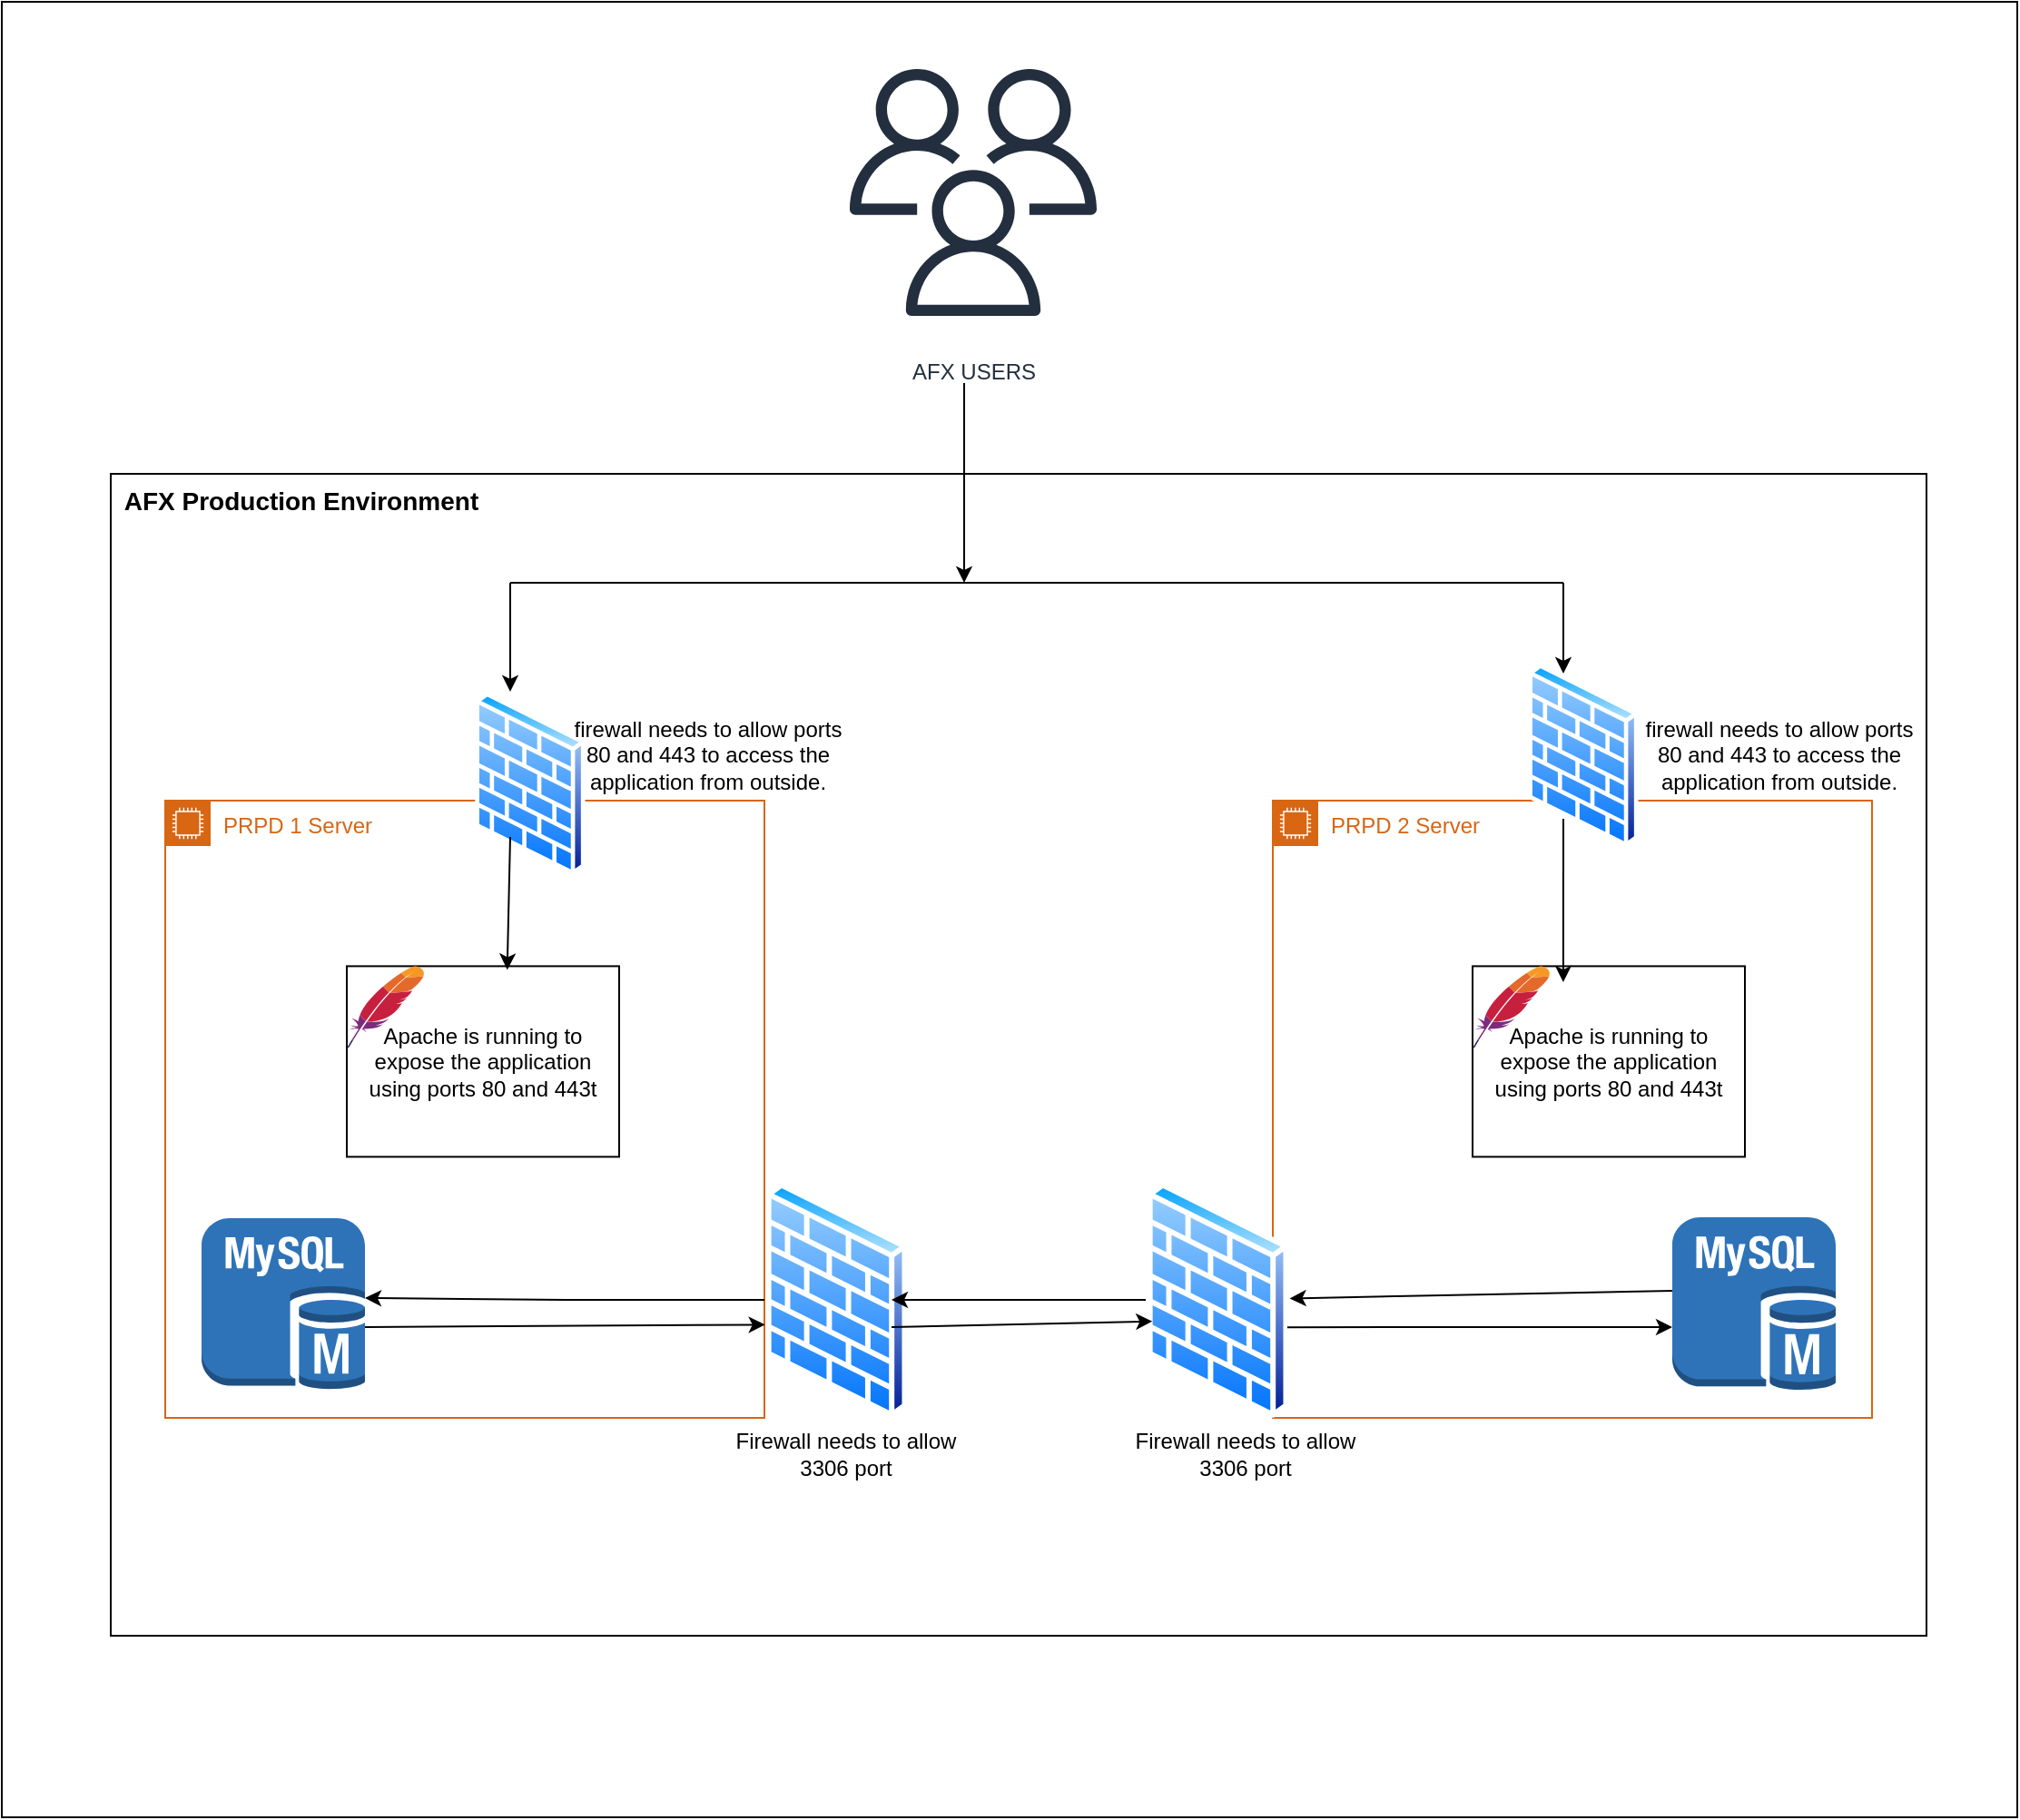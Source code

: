 <mxfile version="24.7.14">
  <diagram name="Page-1" id="GmY5U8yy-P_f_rLQDMQf">
    <mxGraphModel dx="1588" dy="892" grid="1" gridSize="10" guides="1" tooltips="1" connect="1" arrows="1" fold="1" page="1" pageScale="1" pageWidth="850" pageHeight="1100" math="0" shadow="0">
      <root>
        <mxCell id="0" />
        <mxCell id="1" parent="0" />
        <mxCell id="xsujtY2_DvGvpz-2QIMJ-5" value="" style="rounded=0;whiteSpace=wrap;html=1;" vertex="1" parent="1">
          <mxGeometry x="40" y="40" width="1110" height="1000" as="geometry" />
        </mxCell>
        <mxCell id="xsujtY2_DvGvpz-2QIMJ-6" value="" style="rounded=0;whiteSpace=wrap;html=1;" vertex="1" parent="1">
          <mxGeometry x="100" y="300" width="1000" height="640" as="geometry" />
        </mxCell>
        <mxCell id="xsujtY2_DvGvpz-2QIMJ-7" value="PRPD 1 Server" style="points=[[0,0],[0.25,0],[0.5,0],[0.75,0],[1,0],[1,0.25],[1,0.5],[1,0.75],[1,1],[0.75,1],[0.5,1],[0.25,1],[0,1],[0,0.75],[0,0.5],[0,0.25]];outlineConnect=0;gradientColor=none;html=1;whiteSpace=wrap;fontSize=12;fontStyle=0;container=1;pointerEvents=0;collapsible=0;recursiveResize=0;shape=mxgraph.aws4.group;grIcon=mxgraph.aws4.group_ec2_instance_contents;strokeColor=#D86613;fillColor=none;verticalAlign=top;align=left;spacingLeft=30;fontColor=#D86613;dashed=0;" vertex="1" parent="1">
          <mxGeometry x="130" y="480" width="330" height="340" as="geometry" />
        </mxCell>
        <mxCell id="xsujtY2_DvGvpz-2QIMJ-9" value="" style="outlineConnect=0;dashed=0;verticalLabelPosition=bottom;verticalAlign=top;align=center;html=1;shape=mxgraph.aws3.mysql_db_instance;fillColor=#2E73B8;gradientColor=none;" vertex="1" parent="xsujtY2_DvGvpz-2QIMJ-7">
          <mxGeometry x="20" y="230" width="90" height="94.5" as="geometry" />
        </mxCell>
        <mxCell id="xsujtY2_DvGvpz-2QIMJ-22" value="" style="endArrow=classic;html=1;rounded=0;entryX=1.001;entryY=0.849;entryDx=0;entryDy=0;entryPerimeter=0;" edge="1" parent="xsujtY2_DvGvpz-2QIMJ-7" target="xsujtY2_DvGvpz-2QIMJ-7">
          <mxGeometry width="50" height="50" relative="1" as="geometry">
            <mxPoint x="110" y="290" as="sourcePoint" />
            <mxPoint x="160" y="240" as="targetPoint" />
          </mxGeometry>
        </mxCell>
        <mxCell id="xsujtY2_DvGvpz-2QIMJ-25" value="Apache is running to expose the application using ports 80 and 443t" style="rounded=0;whiteSpace=wrap;html=1;" vertex="1" parent="xsujtY2_DvGvpz-2QIMJ-7">
          <mxGeometry x="100" y="91.2" width="150" height="105" as="geometry" />
        </mxCell>
        <mxCell id="xsujtY2_DvGvpz-2QIMJ-27" value="" style="dashed=0;outlineConnect=0;html=1;align=center;labelPosition=center;verticalLabelPosition=bottom;verticalAlign=top;shape=mxgraph.weblogos.apache" vertex="1" parent="xsujtY2_DvGvpz-2QIMJ-7">
          <mxGeometry x="100" y="91.2" width="42.6" height="45.2" as="geometry" />
        </mxCell>
        <mxCell id="xsujtY2_DvGvpz-2QIMJ-8" value="PRPD 2 Server" style="points=[[0,0],[0.25,0],[0.5,0],[0.75,0],[1,0],[1,0.25],[1,0.5],[1,0.75],[1,1],[0.75,1],[0.5,1],[0.25,1],[0,1],[0,0.75],[0,0.5],[0,0.25]];outlineConnect=0;gradientColor=none;html=1;whiteSpace=wrap;fontSize=12;fontStyle=0;container=1;pointerEvents=0;collapsible=0;recursiveResize=0;shape=mxgraph.aws4.group;grIcon=mxgraph.aws4.group_ec2_instance_contents;strokeColor=#D86613;fillColor=none;verticalAlign=top;align=left;spacingLeft=30;fontColor=#D86613;dashed=0;" vertex="1" parent="1">
          <mxGeometry x="740" y="480" width="330" height="340" as="geometry" />
        </mxCell>
        <mxCell id="xsujtY2_DvGvpz-2QIMJ-10" value="" style="outlineConnect=0;dashed=0;verticalLabelPosition=bottom;verticalAlign=top;align=center;html=1;shape=mxgraph.aws3.mysql_db_instance;fillColor=#2E73B8;gradientColor=none;" vertex="1" parent="xsujtY2_DvGvpz-2QIMJ-8">
          <mxGeometry x="220" y="229.5" width="90" height="95.5" as="geometry" />
        </mxCell>
        <mxCell id="xsujtY2_DvGvpz-2QIMJ-16" value="" style="endArrow=classic;html=1;rounded=0;" edge="1" parent="xsujtY2_DvGvpz-2QIMJ-8" target="xsujtY2_DvGvpz-2QIMJ-14">
          <mxGeometry width="50" height="50" relative="1" as="geometry">
            <mxPoint x="220" y="270" as="sourcePoint" />
            <mxPoint x="270" y="220" as="targetPoint" />
          </mxGeometry>
        </mxCell>
        <mxCell id="xsujtY2_DvGvpz-2QIMJ-12" value="" style="image;aspect=fixed;perimeter=ellipsePerimeter;html=1;align=center;shadow=0;dashed=0;spacingTop=3;image=img/lib/active_directory/firewall.svg;" vertex="1" parent="1">
          <mxGeometry x="460" y="690" width="79.3" height="130" as="geometry" />
        </mxCell>
        <mxCell id="xsujtY2_DvGvpz-2QIMJ-13" value="Firewall needs to allow 3306 port" style="text;html=1;align=center;verticalAlign=middle;whiteSpace=wrap;rounded=0;" vertex="1" parent="1">
          <mxGeometry x="430" y="820" width="150" height="40" as="geometry" />
        </mxCell>
        <mxCell id="xsujtY2_DvGvpz-2QIMJ-14" value="" style="image;aspect=fixed;perimeter=ellipsePerimeter;html=1;align=center;shadow=0;dashed=0;spacingTop=3;image=img/lib/active_directory/firewall.svg;" vertex="1" parent="1">
          <mxGeometry x="670" y="690" width="79.3" height="130" as="geometry" />
        </mxCell>
        <mxCell id="xsujtY2_DvGvpz-2QIMJ-15" value="Firewall needs to allow 3306 port" style="text;html=1;align=center;verticalAlign=middle;whiteSpace=wrap;rounded=0;" vertex="1" parent="1">
          <mxGeometry x="650" y="820" width="150" height="40" as="geometry" />
        </mxCell>
        <mxCell id="xsujtY2_DvGvpz-2QIMJ-18" style="edgeStyle=orthogonalEdgeStyle;rounded=0;orthogonalLoop=1;jettySize=auto;html=1;" edge="1" parent="1" source="xsujtY2_DvGvpz-2QIMJ-14">
          <mxGeometry relative="1" as="geometry">
            <mxPoint x="530" y="755" as="targetPoint" />
          </mxGeometry>
        </mxCell>
        <mxCell id="xsujtY2_DvGvpz-2QIMJ-20" style="edgeStyle=orthogonalEdgeStyle;rounded=0;orthogonalLoop=1;jettySize=auto;html=1;" edge="1" parent="1" source="xsujtY2_DvGvpz-2QIMJ-12">
          <mxGeometry relative="1" as="geometry">
            <mxPoint x="240" y="754" as="targetPoint" />
          </mxGeometry>
        </mxCell>
        <mxCell id="xsujtY2_DvGvpz-2QIMJ-23" value="" style="endArrow=classic;html=1;rounded=0;entryX=0.046;entryY=0.591;entryDx=0;entryDy=0;entryPerimeter=0;" edge="1" parent="1" target="xsujtY2_DvGvpz-2QIMJ-14">
          <mxGeometry width="50" height="50" relative="1" as="geometry">
            <mxPoint x="530" y="770" as="sourcePoint" />
            <mxPoint x="580" y="720" as="targetPoint" />
          </mxGeometry>
        </mxCell>
        <mxCell id="xsujtY2_DvGvpz-2QIMJ-24" value="" style="endArrow=classic;html=1;rounded=0;exitX=0.983;exitY=0.616;exitDx=0;exitDy=0;exitPerimeter=0;" edge="1" parent="1" source="xsujtY2_DvGvpz-2QIMJ-14">
          <mxGeometry width="50" height="50" relative="1" as="geometry">
            <mxPoint x="750" y="770" as="sourcePoint" />
            <mxPoint x="960" y="770" as="targetPoint" />
          </mxGeometry>
        </mxCell>
        <mxCell id="xsujtY2_DvGvpz-2QIMJ-28" value="Apache is running to expose the application using ports 80 and 443t" style="rounded=0;whiteSpace=wrap;html=1;" vertex="1" parent="1">
          <mxGeometry x="850" y="571.2" width="150" height="105" as="geometry" />
        </mxCell>
        <mxCell id="xsujtY2_DvGvpz-2QIMJ-29" value="" style="dashed=0;outlineConnect=0;html=1;align=center;labelPosition=center;verticalLabelPosition=bottom;verticalAlign=top;shape=mxgraph.weblogos.apache" vertex="1" parent="1">
          <mxGeometry x="850" y="571.2" width="42.6" height="45.2" as="geometry" />
        </mxCell>
        <mxCell id="xsujtY2_DvGvpz-2QIMJ-30" value="" style="image;aspect=fixed;perimeter=ellipsePerimeter;html=1;align=center;shadow=0;dashed=0;spacingTop=3;image=img/lib/active_directory/firewall.svg;" vertex="1" parent="1">
          <mxGeometry x="300" y="420" width="61.7" height="101.15" as="geometry" />
        </mxCell>
        <mxCell id="xsujtY2_DvGvpz-2QIMJ-31" value="firewall needs to allow ports 80 and 443 to access the application from outside." style="text;html=1;align=center;verticalAlign=middle;whiteSpace=wrap;rounded=0;" vertex="1" parent="1">
          <mxGeometry x="350" y="430" width="158" height="50" as="geometry" />
        </mxCell>
        <mxCell id="xsujtY2_DvGvpz-2QIMJ-32" value="" style="image;aspect=fixed;perimeter=ellipsePerimeter;html=1;align=center;shadow=0;dashed=0;spacingTop=3;image=img/lib/active_directory/firewall.svg;" vertex="1" parent="1">
          <mxGeometry x="880" y="404.43" width="61.7" height="101.15" as="geometry" />
        </mxCell>
        <mxCell id="xsujtY2_DvGvpz-2QIMJ-33" value="firewall needs to allow ports 80 and 443 to access the application from outside." style="text;html=1;align=center;verticalAlign=middle;whiteSpace=wrap;rounded=0;" vertex="1" parent="1">
          <mxGeometry x="940" y="430" width="158" height="50" as="geometry" />
        </mxCell>
        <mxCell id="xsujtY2_DvGvpz-2QIMJ-34" value="AFX USERS" style="sketch=0;outlineConnect=0;fontColor=#232F3E;gradientColor=none;strokeColor=#232F3E;fillColor=#ffffff;dashed=0;verticalLabelPosition=bottom;verticalAlign=top;align=center;html=1;fontSize=12;fontStyle=0;aspect=fixed;shape=mxgraph.aws4.resourceIcon;resIcon=mxgraph.aws4.users;" vertex="1" parent="1">
          <mxGeometry x="490" y="60" width="170" height="170" as="geometry" />
        </mxCell>
        <mxCell id="xsujtY2_DvGvpz-2QIMJ-37" value="" style="endArrow=classic;html=1;rounded=0;entryX=0.589;entryY=0.019;entryDx=0;entryDy=0;entryPerimeter=0;" edge="1" parent="1" target="xsujtY2_DvGvpz-2QIMJ-25">
          <mxGeometry width="50" height="50" relative="1" as="geometry">
            <mxPoint x="320" y="500" as="sourcePoint" />
            <mxPoint x="370" y="450" as="targetPoint" />
          </mxGeometry>
        </mxCell>
        <mxCell id="xsujtY2_DvGvpz-2QIMJ-38" value="" style="endArrow=classic;html=1;rounded=0;entryX=0.333;entryY=0.084;entryDx=0;entryDy=0;entryPerimeter=0;" edge="1" parent="1" target="xsujtY2_DvGvpz-2QIMJ-28">
          <mxGeometry width="50" height="50" relative="1" as="geometry">
            <mxPoint x="900" y="490" as="sourcePoint" />
            <mxPoint x="950" y="440" as="targetPoint" />
          </mxGeometry>
        </mxCell>
        <mxCell id="xsujtY2_DvGvpz-2QIMJ-39" value="" style="endArrow=none;html=1;rounded=0;" edge="1" parent="1">
          <mxGeometry width="50" height="50" relative="1" as="geometry">
            <mxPoint x="900" y="360" as="sourcePoint" />
            <mxPoint x="320" y="360" as="targetPoint" />
          </mxGeometry>
        </mxCell>
        <mxCell id="xsujtY2_DvGvpz-2QIMJ-40" value="" style="endArrow=classic;html=1;rounded=0;" edge="1" parent="1">
          <mxGeometry width="50" height="50" relative="1" as="geometry">
            <mxPoint x="320" y="360" as="sourcePoint" />
            <mxPoint x="320" y="420" as="targetPoint" />
          </mxGeometry>
        </mxCell>
        <mxCell id="xsujtY2_DvGvpz-2QIMJ-42" value="" style="endArrow=classic;html=1;rounded=0;" edge="1" parent="1">
          <mxGeometry width="50" height="50" relative="1" as="geometry">
            <mxPoint x="900" y="360" as="sourcePoint" />
            <mxPoint x="900" y="410" as="targetPoint" />
          </mxGeometry>
        </mxCell>
        <mxCell id="xsujtY2_DvGvpz-2QIMJ-43" value="" style="endArrow=classic;html=1;rounded=0;" edge="1" parent="1">
          <mxGeometry width="50" height="50" relative="1" as="geometry">
            <mxPoint x="570" y="250" as="sourcePoint" />
            <mxPoint x="570" y="360" as="targetPoint" />
          </mxGeometry>
        </mxCell>
        <mxCell id="xsujtY2_DvGvpz-2QIMJ-44" value="&lt;font style=&quot;font-size: 14px;&quot;&gt;&lt;b&gt;AFX Production Environment&lt;/b&gt;&lt;/font&gt;" style="text;html=1;align=center;verticalAlign=middle;whiteSpace=wrap;rounded=0;" vertex="1" parent="1">
          <mxGeometry x="70" y="300" width="270" height="30" as="geometry" />
        </mxCell>
      </root>
    </mxGraphModel>
  </diagram>
</mxfile>
